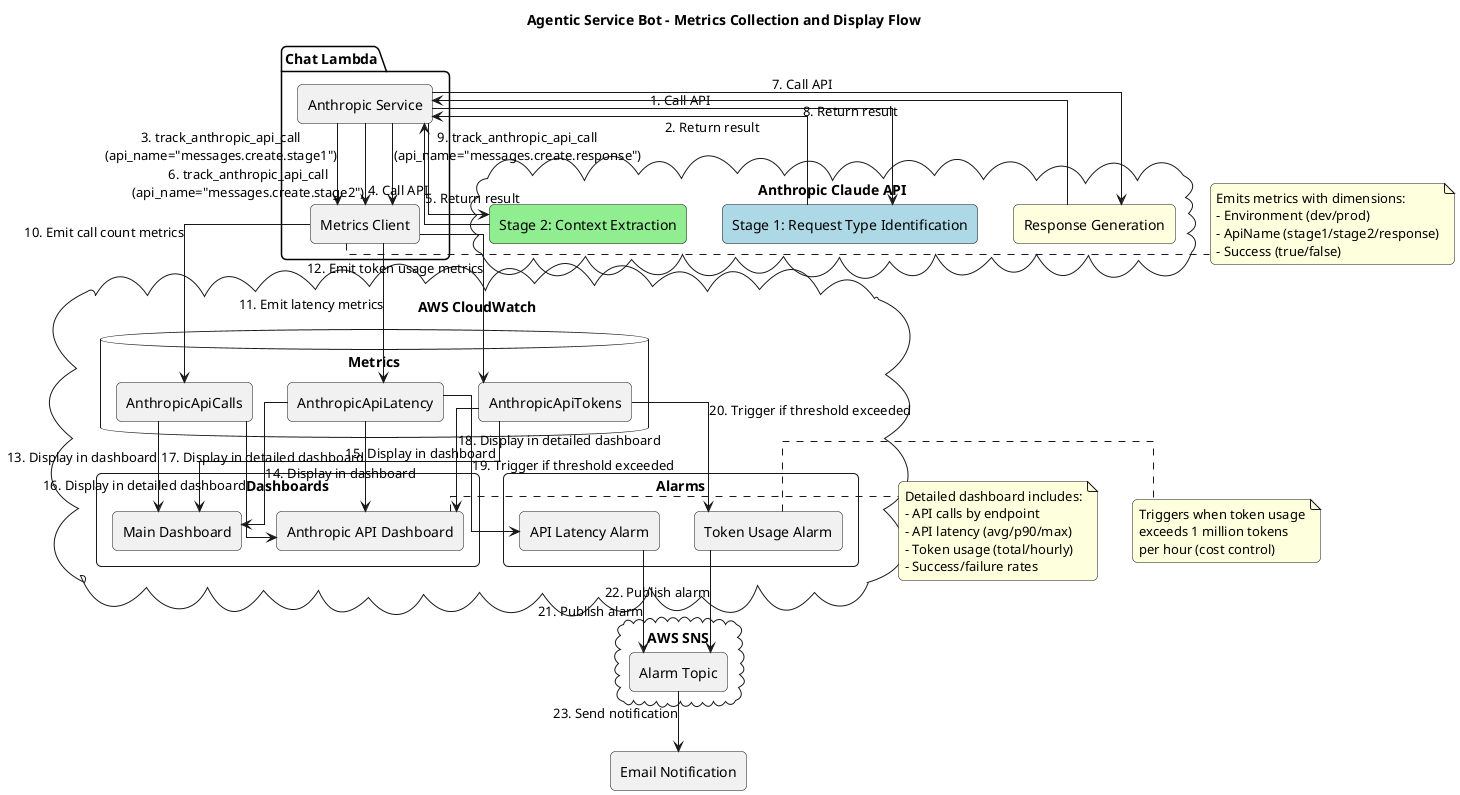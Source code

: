 @startuml Metrics Flow

skinparam componentStyle rectangle
skinparam linetype ortho
skinparam backgroundColor white
skinparam roundcorner 10

title Agentic Service Bot - Metrics Collection and Display Flow

package "Chat Lambda" {
    component "Anthropic Service" as anthropicService
    component "Metrics Client" as metricsClient
}

cloud "Anthropic Claude API" {
    component "Stage 1: Request Type Identification" as stage1 #LightBlue
    component "Stage 2: Context Extraction" as stage2 #LightGreen
    component "Response Generation" as responseGen #LightYellow
}

cloud "AWS CloudWatch" {
    database "Metrics" as metrics {
        component "AnthropicApiCalls" as callsMetric
        component "AnthropicApiLatency" as latencyMetric
        component "AnthropicApiTokens" as tokensMetric
    }
    
    component "Dashboards" as dashboards {
        component "Main Dashboard" as mainDashboard
        component "Anthropic API Dashboard" as anthropicDashboard
    }
    
    component "Alarms" as alarms {
        component "API Latency Alarm" as latencyAlarm
        component "Token Usage Alarm" as tokenAlarm
    }
}

cloud "AWS SNS" {
    component "Alarm Topic" as alarmTopic
}

component "Email Notification" as email

' Flow for Stage 1
anthropicService --> stage1 : 1. Call API
stage1 --> anthropicService : 2. Return result
anthropicService --> metricsClient : 3. track_anthropic_api_call\n(api_name="messages.create.stage1")

' Flow for Stage 2
anthropicService --> stage2 : 4. Call API
stage2 --> anthropicService : 5. Return result
anthropicService --> metricsClient : 6. track_anthropic_api_call\n(api_name="messages.create.stage2")

' Flow for Response Generation
anthropicService --> responseGen : 7. Call API
responseGen --> anthropicService : 8. Return result
anthropicService --> metricsClient : 9. track_anthropic_api_call\n(api_name="messages.create.response")

' Metrics emission
metricsClient --> callsMetric : 10. Emit call count metrics
metricsClient --> latencyMetric : 11. Emit latency metrics
metricsClient --> tokensMetric : 12. Emit token usage metrics

' Dashboard display
callsMetric --> mainDashboard : 13. Display in dashboard
latencyMetric --> mainDashboard : 14. Display in dashboard
tokensMetric --> mainDashboard : 15. Display in dashboard

callsMetric --> anthropicDashboard : 16. Display in detailed dashboard
latencyMetric --> anthropicDashboard : 17. Display in detailed dashboard
tokensMetric --> anthropicDashboard : 18. Display in detailed dashboard

' Alarms
latencyMetric --> latencyAlarm : 19. Trigger if threshold exceeded
tokensMetric --> tokenAlarm : 20. Trigger if threshold exceeded

latencyAlarm --> alarmTopic : 21. Publish alarm
tokenAlarm --> alarmTopic : 22. Publish alarm

alarmTopic --> email : 23. Send notification

note right of metricsClient
  Emits metrics with dimensions:
  - Environment (dev/prod)
  - ApiName (stage1/stage2/response)
  - Success (true/false)
end note

note right of anthropicDashboard
  Detailed dashboard includes:
  - API calls by endpoint
  - API latency (avg/p90/max)
  - Token usage (total/hourly)
  - Success/failure rates
end note

note right of tokenAlarm
  Triggers when token usage
  exceeds 1 million tokens
  per hour (cost control)
end note

@enduml 
